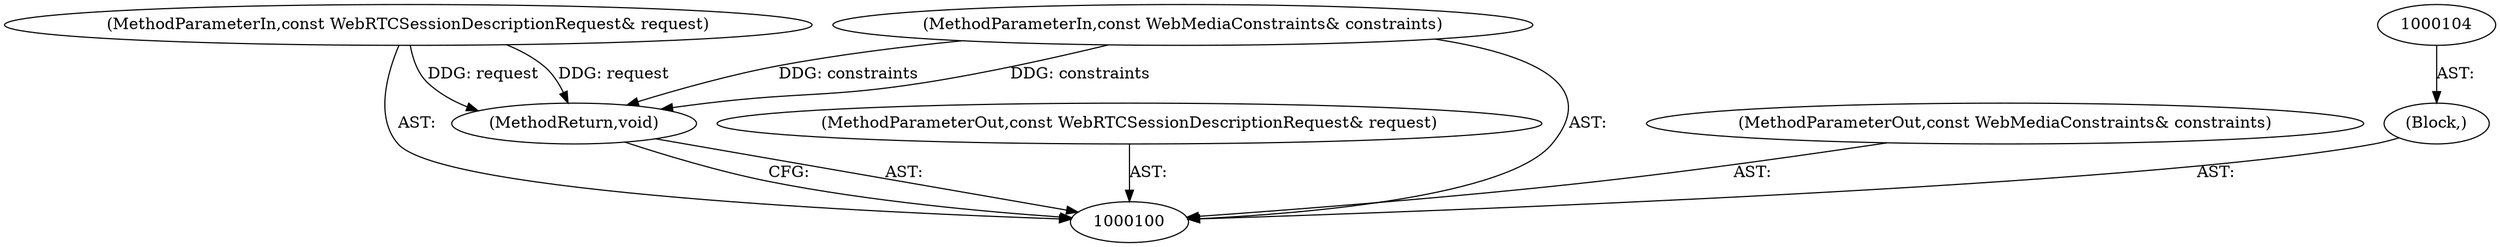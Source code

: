 digraph "0_Chrome_ab5e55ff333def909d025ac45da9ffa0d88a63f2_23" {
"1000105" [label="(MethodReturn,void)"];
"1000101" [label="(MethodParameterIn,const WebRTCSessionDescriptionRequest& request)"];
"1000111" [label="(MethodParameterOut,const WebRTCSessionDescriptionRequest& request)"];
"1000102" [label="(MethodParameterIn,const WebMediaConstraints& constraints)"];
"1000112" [label="(MethodParameterOut,const WebMediaConstraints& constraints)"];
"1000103" [label="(Block,)"];
"1000105" -> "1000100"  [label="AST: "];
"1000105" -> "1000100"  [label="CFG: "];
"1000102" -> "1000105"  [label="DDG: constraints"];
"1000101" -> "1000105"  [label="DDG: request"];
"1000101" -> "1000100"  [label="AST: "];
"1000101" -> "1000105"  [label="DDG: request"];
"1000111" -> "1000100"  [label="AST: "];
"1000102" -> "1000100"  [label="AST: "];
"1000102" -> "1000105"  [label="DDG: constraints"];
"1000112" -> "1000100"  [label="AST: "];
"1000103" -> "1000100"  [label="AST: "];
"1000104" -> "1000103"  [label="AST: "];
}
